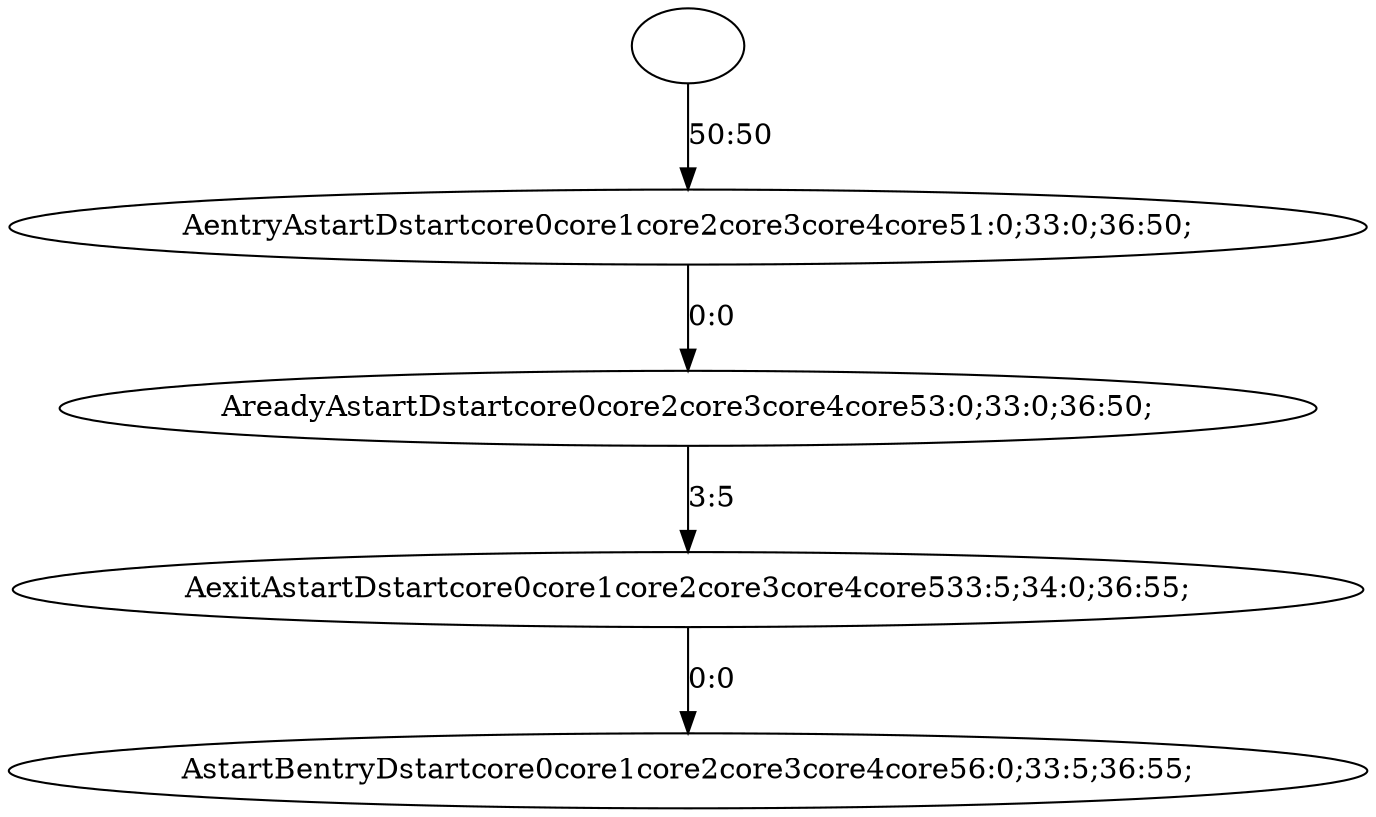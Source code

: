 digraph G {
name="";
"AstartDstartcore0core1core2core3core4core533:0;36:0;" [label=""];
"AentryAstartDstartcore0core1core2core3core4core51:0;33:0;36:50;" [label="AentryAstartDstartcore0core1core2core3core4core51:0;33:0;36:50;"];
"AreadyAstartDstartcore0core2core3core4core53:0;33:0;36:50;" [label="AreadyAstartDstartcore0core2core3core4core53:0;33:0;36:50;"];
"AexitAstartDstartcore0core1core2core3core4core533:5;34:0;36:55;" [label="AexitAstartDstartcore0core1core2core3core4core533:5;34:0;36:55;"];
"AstartBentryDstartcore0core1core2core3core4core56:0;33:5;36:55;" [label="AstartBentryDstartcore0core1core2core3core4core56:0;33:5;36:55;"];
"AstartDstartcore0core1core2core3core4core533:0;36:0;"->"AentryAstartDstartcore0core1core2core3core4core51:0;33:0;36:50;"  [label="50:50"];
"AentryAstartDstartcore0core1core2core3core4core51:0;33:0;36:50;"->"AreadyAstartDstartcore0core2core3core4core53:0;33:0;36:50;"  [label="0:0"];
"AreadyAstartDstartcore0core2core3core4core53:0;33:0;36:50;"->"AexitAstartDstartcore0core1core2core3core4core533:5;34:0;36:55;"  [label="3:5"];
"AexitAstartDstartcore0core1core2core3core4core533:5;34:0;36:55;"->"AstartBentryDstartcore0core1core2core3core4core56:0;33:5;36:55;"  [label="0:0"];
}
